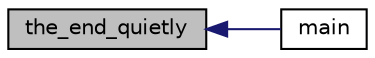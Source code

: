 digraph "the_end_quietly"
{
  edge [fontname="Helvetica",fontsize="10",labelfontname="Helvetica",labelfontsize="10"];
  node [fontname="Helvetica",fontsize="10",shape=record];
  rankdir="LR";
  Node9232 [label="the_end_quietly",height=0.2,width=0.4,color="black", fillcolor="grey75", style="filled", fontcolor="black"];
  Node9232 -> Node9233 [dir="back",color="midnightblue",fontsize="10",style="solid",fontname="Helvetica"];
  Node9233 [label="main",height=0.2,width=0.4,color="black", fillcolor="white", style="filled",URL="$de/d10/hamming_8_c.html#a3c04138a5bfe5d72780bb7e82a18e627"];
}
